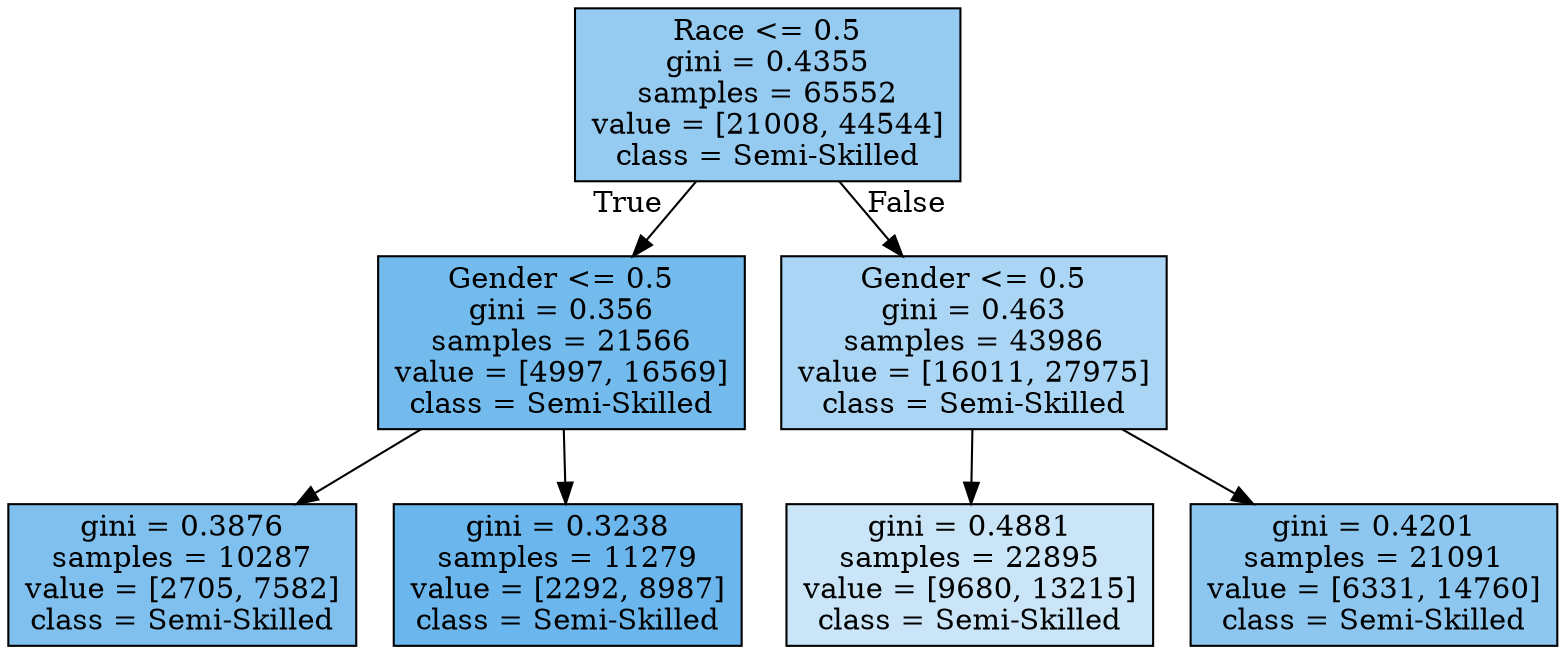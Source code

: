 digraph Tree {
node [shape=box, style="filled", color="black"] ;
0 [label="Race <= 0.5\ngini = 0.4355\nsamples = 65552\nvalue = [21008, 44544]\nclass = Semi-Skilled", fillcolor="#399de587"] ;
1 [label="Gender <= 0.5\ngini = 0.356\nsamples = 21566\nvalue = [4997, 16569]\nclass = Semi-Skilled", fillcolor="#399de5b2"] ;
0 -> 1 [labeldistance=2.5, labelangle=45, headlabel="True"] ;
2 [label="gini = 0.3876\nsamples = 10287\nvalue = [2705, 7582]\nclass = Semi-Skilled", fillcolor="#399de5a4"] ;
1 -> 2 ;
3 [label="gini = 0.3238\nsamples = 11279\nvalue = [2292, 8987]\nclass = Semi-Skilled", fillcolor="#399de5be"] ;
1 -> 3 ;
4 [label="Gender <= 0.5\ngini = 0.463\nsamples = 43986\nvalue = [16011, 27975]\nclass = Semi-Skilled", fillcolor="#399de56d"] ;
0 -> 4 [labeldistance=2.5, labelangle=-45, headlabel="False"] ;
5 [label="gini = 0.4881\nsamples = 22895\nvalue = [9680, 13215]\nclass = Semi-Skilled", fillcolor="#399de544"] ;
4 -> 5 ;
6 [label="gini = 0.4201\nsamples = 21091\nvalue = [6331, 14760]\nclass = Semi-Skilled", fillcolor="#399de592"] ;
4 -> 6 ;
}